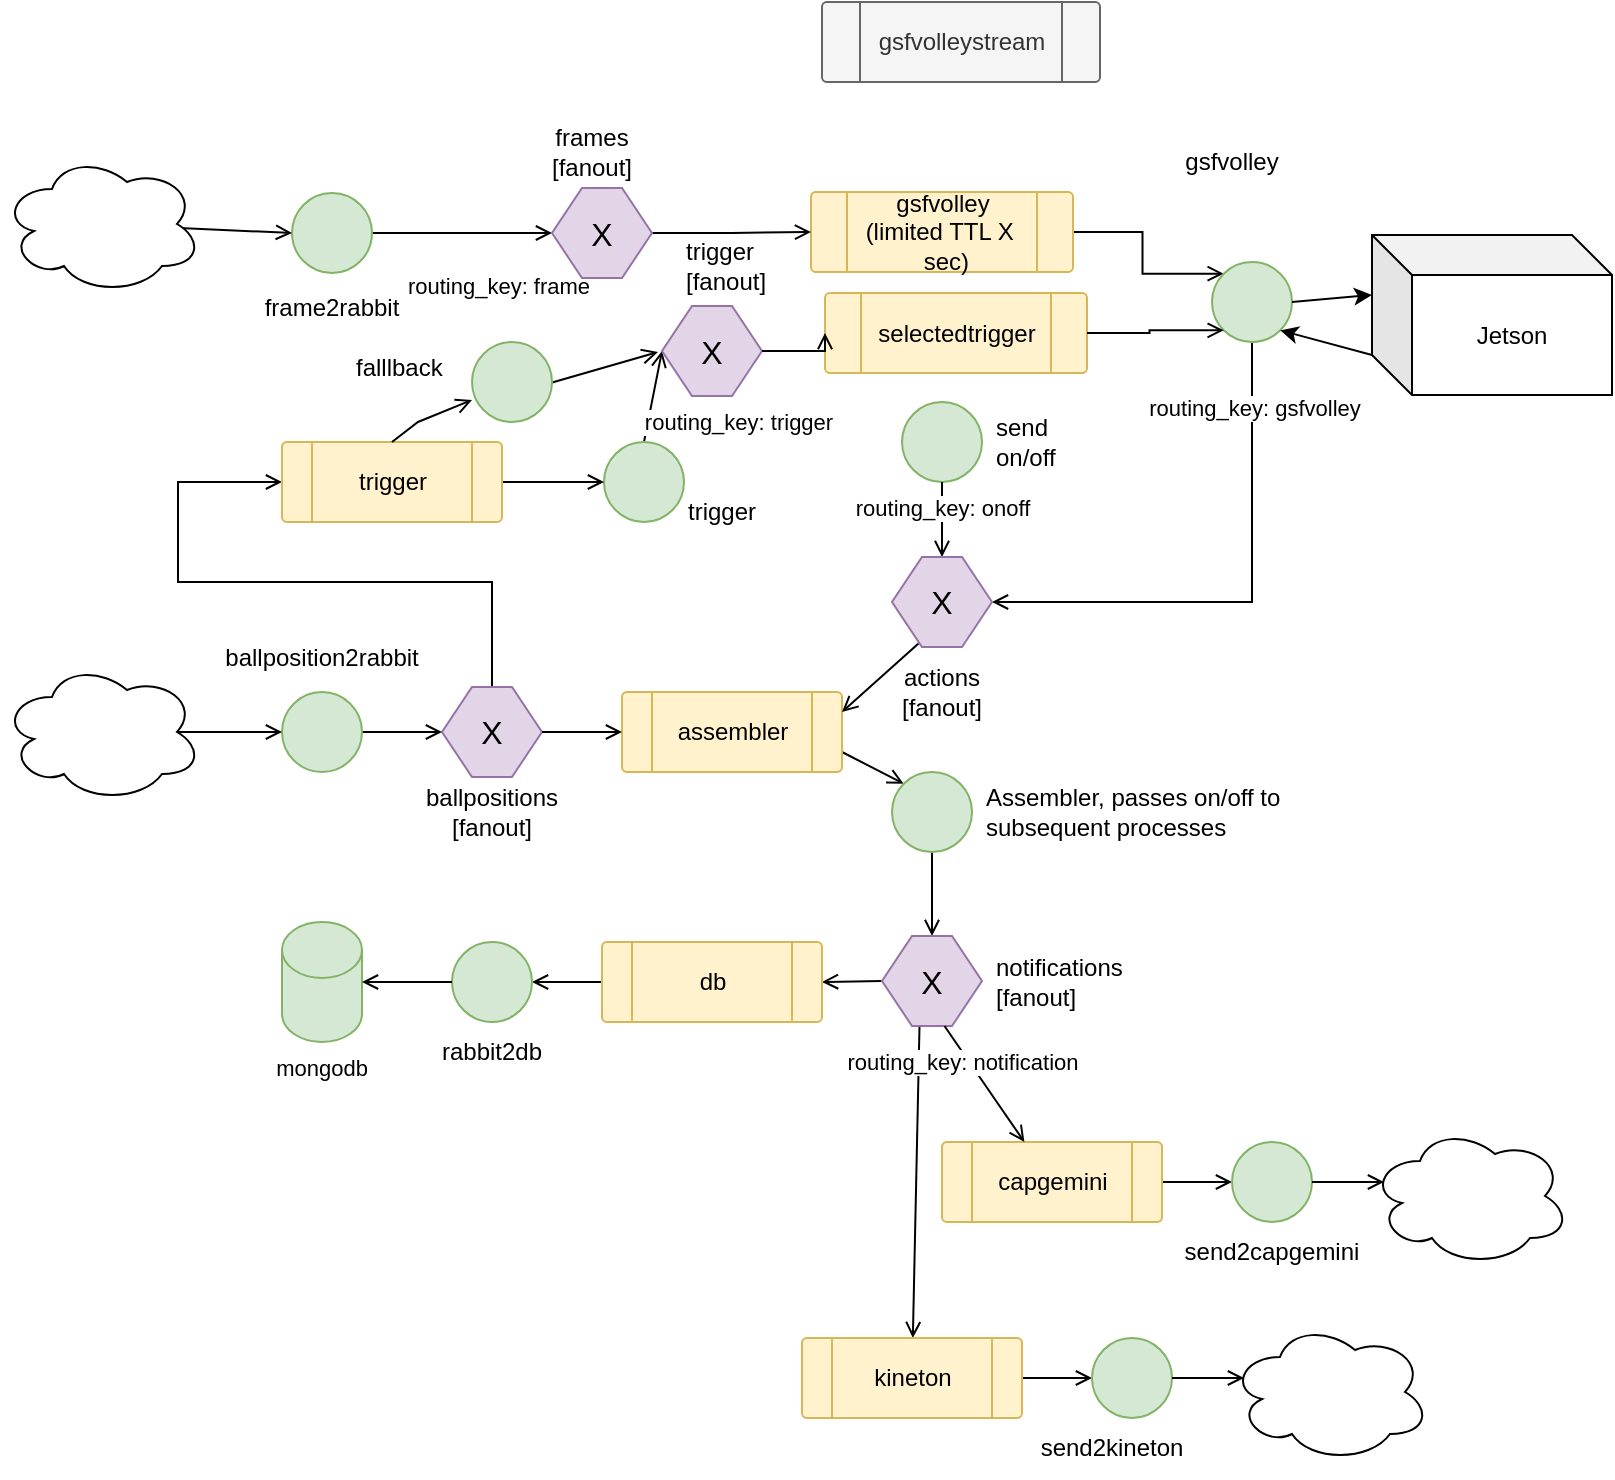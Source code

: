 <mxfile version="24.8.9">
  <diagram name="Seite-1" id="8LwZMM8A05tOBFVIj_Fq">
    <mxGraphModel dx="1034" dy="507" grid="1" gridSize="10" guides="1" tooltips="1" connect="1" arrows="0" fold="1" page="1" pageScale="1" pageWidth="827" pageHeight="1169" math="0" shadow="0">
      <root>
        <mxCell id="0" />
        <mxCell id="1" parent="0" />
        <mxCell id="sUyowhcVk9vpWE5tCc3v-44" value="" style="shape=connector;rounded=0;orthogonalLoop=1;jettySize=auto;html=1;exitX=0.5;exitY=0;exitDx=0;exitDy=0;entryX=0;entryY=0.5;entryDx=0;entryDy=0;strokeColor=default;align=center;verticalAlign=middle;fontFamily=Helvetica;fontSize=11;fontColor=default;labelBackgroundColor=default;endArrow=open;endFill=0;textDirection=ltr;" parent="1" source="sUyowhcVk9vpWE5tCc3v-3" target="sUyowhcVk9vpWE5tCc3v-43" edge="1">
          <mxGeometry x="0.449" y="-4" relative="1" as="geometry">
            <mxPoint as="offset" />
            <Array as="points">
              <mxPoint x="267" y="330" />
              <mxPoint x="110" y="330" />
              <mxPoint x="110" y="280" />
            </Array>
          </mxGeometry>
        </mxCell>
        <mxCell id="sUyowhcVk9vpWE5tCc3v-3" value="X" style="shape=hexagon;perimeter=hexagonPerimeter2;whiteSpace=wrap;html=1;fixedSize=1;fillColor=#e1d5e7;strokeColor=#9673a6;fontSize=16;size=15;" parent="1" vertex="1">
          <mxGeometry x="242" y="382.5" width="50" height="45" as="geometry" />
        </mxCell>
        <mxCell id="sUyowhcVk9vpWE5tCc3v-32" style="edgeStyle=orthogonalEdgeStyle;shape=connector;rounded=0;orthogonalLoop=1;jettySize=auto;html=1;exitX=1;exitY=0.5;exitDx=0;exitDy=0;entryX=0;entryY=0;entryDx=0;entryDy=0;strokeColor=default;align=center;verticalAlign=middle;fontFamily=Helvetica;fontSize=11;fontColor=default;labelBackgroundColor=default;endArrow=open;endFill=0;" parent="1" source="sUyowhcVk9vpWE5tCc3v-19" target="sUyowhcVk9vpWE5tCc3v-22" edge="1">
          <mxGeometry relative="1" as="geometry" />
        </mxCell>
        <mxCell id="sUyowhcVk9vpWE5tCc3v-19" value="gsfvolley&lt;div&gt;(limited TTL X&amp;nbsp; &amp;nbsp;sec)&lt;/div&gt;" style="verticalLabelPosition=middle;verticalAlign=middle;html=1;shape=process;whiteSpace=wrap;rounded=1;size=0.14;arcSize=6;fillColor=#fff2cc;strokeColor=#d6b656;labelPosition=center;align=center;" parent="1" vertex="1">
          <mxGeometry x="426.5" y="135" width="131" height="40" as="geometry" />
        </mxCell>
        <mxCell id="sUyowhcVk9vpWE5tCc3v-59" value="routing_key: gsfvolley" style="edgeStyle=orthogonalEdgeStyle;shape=connector;rounded=0;orthogonalLoop=1;jettySize=auto;html=1;exitX=0.5;exitY=1;exitDx=0;exitDy=0;strokeColor=default;align=center;verticalAlign=middle;fontFamily=Helvetica;fontSize=11;fontColor=default;labelBackgroundColor=default;endArrow=open;endFill=0;entryX=1;entryY=0.5;entryDx=0;entryDy=0;" parent="1" source="sUyowhcVk9vpWE5tCc3v-22" target="xy46d_F3xnJxT-3l7d2F-9" edge="1">
          <mxGeometry x="-0.748" y="1" relative="1" as="geometry">
            <mxPoint x="562" y="400" as="targetPoint" />
            <mxPoint as="offset" />
          </mxGeometry>
        </mxCell>
        <mxCell id="sUyowhcVk9vpWE5tCc3v-22" value="" style="ellipse;whiteSpace=wrap;html=1;aspect=fixed;fillColor=#d5e8d4;strokeColor=#82b366;labelPosition=center;verticalLabelPosition=middle;align=center;verticalAlign=middle;container=0;labelBackgroundColor=none;" parent="1" vertex="1">
          <mxGeometry x="627" y="170" width="40" height="40" as="geometry" />
        </mxCell>
        <mxCell id="sUyowhcVk9vpWE5tCc3v-31" value="routing_key: frame" style="shape=connector;rounded=0;orthogonalLoop=1;jettySize=auto;html=1;exitX=1;exitY=0.5;exitDx=0;exitDy=0;strokeColor=default;align=center;verticalAlign=top;fontFamily=Helvetica;fontSize=11;fontColor=default;labelBackgroundColor=default;endArrow=open;endFill=0;labelPosition=center;verticalLabelPosition=bottom;entryX=0;entryY=0.5;entryDx=0;entryDy=0;" parent="1" source="sUyowhcVk9vpWE5tCc3v-12" target="xy46d_F3xnJxT-3l7d2F-5" edge="1">
          <mxGeometry x="0.4" y="-12" relative="1" as="geometry">
            <mxPoint x="297" y="157.5" as="targetPoint" />
            <mxPoint y="1" as="offset" />
          </mxGeometry>
        </mxCell>
        <mxCell id="sUyowhcVk9vpWE5tCc3v-12" value="" style="ellipse;whiteSpace=wrap;html=1;aspect=fixed;fillColor=#d5e8d4;strokeColor=#82b366;labelPosition=center;verticalLabelPosition=middle;align=center;verticalAlign=middle;labelBackgroundColor=none;" parent="1" vertex="1">
          <mxGeometry x="167" y="135.5" width="40" height="40" as="geometry" />
        </mxCell>
        <mxCell id="sUyowhcVk9vpWE5tCc3v-35" style="edgeStyle=orthogonalEdgeStyle;shape=connector;rounded=0;orthogonalLoop=1;jettySize=auto;html=1;exitX=1;exitY=0.5;exitDx=0;exitDy=0;entryX=0;entryY=0.5;entryDx=0;entryDy=0;strokeColor=default;align=center;verticalAlign=middle;fontFamily=Helvetica;fontSize=11;fontColor=default;labelBackgroundColor=default;endArrow=open;endFill=0;" parent="1" source="sUyowhcVk9vpWE5tCc3v-16" target="sUyowhcVk9vpWE5tCc3v-3" edge="1">
          <mxGeometry relative="1" as="geometry" />
        </mxCell>
        <mxCell id="sUyowhcVk9vpWE5tCc3v-16" value="" style="ellipse;whiteSpace=wrap;html=1;aspect=fixed;fillColor=#d5e8d4;strokeColor=#82b366;labelPosition=center;verticalLabelPosition=middle;align=center;verticalAlign=middle;" parent="1" vertex="1">
          <mxGeometry x="162" y="385" width="40" height="40" as="geometry" />
        </mxCell>
        <mxCell id="sUyowhcVk9vpWE5tCc3v-26" value="frame2rabbit" style="text;html=1;align=center;verticalAlign=middle;whiteSpace=wrap;rounded=0;" parent="1" vertex="1">
          <mxGeometry x="157" y="177.5" width="60" height="30" as="geometry" />
        </mxCell>
        <mxCell id="sUyowhcVk9vpWE5tCc3v-27" value="ballposition2rabbit" style="text;html=1;align=center;verticalAlign=middle;whiteSpace=wrap;rounded=0;" parent="1" vertex="1">
          <mxGeometry x="152" y="352.5" width="60" height="30" as="geometry" />
        </mxCell>
        <mxCell id="sUyowhcVk9vpWE5tCc3v-28" value="gsfvolley" style="text;html=1;align=center;verticalAlign=middle;whiteSpace=wrap;rounded=0;" parent="1" vertex="1">
          <mxGeometry x="587" y="105" width="100" height="30" as="geometry" />
        </mxCell>
        <mxCell id="sUyowhcVk9vpWE5tCc3v-30" style="rounded=0;orthogonalLoop=1;jettySize=auto;html=1;exitX=0.806;exitY=0.523;exitDx=0;exitDy=0;exitPerimeter=0;entryX=0;entryY=0.5;entryDx=0;entryDy=0;endArrow=open;endFill=0;" parent="1" source="sUyowhcVk9vpWE5tCc3v-29" target="sUyowhcVk9vpWE5tCc3v-12" edge="1">
          <mxGeometry relative="1" as="geometry">
            <mxPoint x="114.5" y="157.5" as="sourcePoint" />
          </mxGeometry>
        </mxCell>
        <mxCell id="sUyowhcVk9vpWE5tCc3v-29" value="" style="ellipse;shape=cloud;whiteSpace=wrap;html=1;" parent="1" vertex="1">
          <mxGeometry x="22" y="116" width="100" height="70" as="geometry" />
        </mxCell>
        <mxCell id="sUyowhcVk9vpWE5tCc3v-34" style="edgeStyle=orthogonalEdgeStyle;shape=connector;rounded=0;orthogonalLoop=1;jettySize=auto;html=1;exitX=0.875;exitY=0.5;exitDx=0;exitDy=0;exitPerimeter=0;strokeColor=default;align=center;verticalAlign=middle;fontFamily=Helvetica;fontSize=11;fontColor=default;labelBackgroundColor=default;endArrow=open;endFill=0;" parent="1" source="sUyowhcVk9vpWE5tCc3v-33" target="sUyowhcVk9vpWE5tCc3v-16" edge="1">
          <mxGeometry relative="1" as="geometry" />
        </mxCell>
        <mxCell id="sUyowhcVk9vpWE5tCc3v-33" value="" style="ellipse;shape=cloud;whiteSpace=wrap;html=1;" parent="1" vertex="1">
          <mxGeometry x="22" y="370" width="100" height="70" as="geometry" />
        </mxCell>
        <mxCell id="sUyowhcVk9vpWE5tCc3v-40" style="shape=connector;rounded=0;orthogonalLoop=1;jettySize=auto;html=1;exitX=1;exitY=0.75;exitDx=0;exitDy=0;entryX=0;entryY=0;entryDx=0;entryDy=0;strokeColor=default;align=center;verticalAlign=middle;fontFamily=Helvetica;fontSize=11;fontColor=default;labelBackgroundColor=default;endArrow=open;endFill=0;" parent="1" source="sUyowhcVk9vpWE5tCc3v-36" target="sUyowhcVk9vpWE5tCc3v-37" edge="1">
          <mxGeometry relative="1" as="geometry">
            <mxPoint x="417" y="405" as="sourcePoint" />
          </mxGeometry>
        </mxCell>
        <mxCell id="sUyowhcVk9vpWE5tCc3v-36" value="assembler" style="verticalLabelPosition=middle;verticalAlign=middle;html=1;shape=process;whiteSpace=wrap;rounded=1;size=0.14;arcSize=6;fillColor=#fff2cc;strokeColor=#d6b656;labelPosition=center;align=center;" parent="1" vertex="1">
          <mxGeometry x="332" y="385" width="110" height="40" as="geometry" />
        </mxCell>
        <mxCell id="sUyowhcVk9vpWE5tCc3v-63" style="edgeStyle=none;shape=connector;rounded=0;orthogonalLoop=1;jettySize=auto;html=1;exitX=0.5;exitY=1;exitDx=0;exitDy=0;entryX=0.5;entryY=0;entryDx=0;entryDy=0;strokeColor=default;align=center;verticalAlign=middle;fontFamily=Helvetica;fontSize=11;fontColor=default;labelBackgroundColor=default;endArrow=open;endFill=0;" parent="1" source="sUyowhcVk9vpWE5tCc3v-37" target="sUyowhcVk9vpWE5tCc3v-61" edge="1">
          <mxGeometry relative="1" as="geometry" />
        </mxCell>
        <mxCell id="sUyowhcVk9vpWE5tCc3v-37" value="" style="ellipse;whiteSpace=wrap;html=1;aspect=fixed;fillColor=#d5e8d4;strokeColor=#82b366;labelPosition=center;verticalLabelPosition=middle;align=center;verticalAlign=middle;container=0;labelBackgroundColor=none;" parent="1" vertex="1">
          <mxGeometry x="467" y="425" width="40" height="40" as="geometry" />
        </mxCell>
        <mxCell id="sUyowhcVk9vpWE5tCc3v-38" value="Assembler, passes on/off to subsequent processes" style="text;html=1;align=left;verticalAlign=middle;whiteSpace=wrap;rounded=0;" parent="1" vertex="1">
          <mxGeometry x="512" y="430" width="170" height="30" as="geometry" />
        </mxCell>
        <mxCell id="sUyowhcVk9vpWE5tCc3v-57" value="routing_key: trigger" style="edgeStyle=none;shape=connector;rounded=0;orthogonalLoop=1;jettySize=auto;html=1;exitX=0.5;exitY=0;exitDx=0;exitDy=0;entryX=0;entryY=0.5;entryDx=0;entryDy=0;strokeColor=default;align=center;verticalAlign=middle;fontFamily=Helvetica;fontSize=11;fontColor=default;labelBackgroundColor=default;endArrow=open;endFill=0;" parent="1" source="sUyowhcVk9vpWE5tCc3v-41" target="dDc5S9KhgoOc7MNp0Uov-1" edge="1">
          <mxGeometry x="-0.184" y="-44" relative="1" as="geometry">
            <mxPoint as="offset" />
          </mxGeometry>
        </mxCell>
        <mxCell id="sUyowhcVk9vpWE5tCc3v-41" value="" style="ellipse;whiteSpace=wrap;html=1;aspect=fixed;fillColor=#d5e8d4;strokeColor=#82b366;labelPosition=center;verticalLabelPosition=middle;align=center;verticalAlign=middle;container=0;labelBackgroundColor=none;" parent="1" vertex="1">
          <mxGeometry x="323" y="260" width="40" height="40" as="geometry" />
        </mxCell>
        <mxCell id="sUyowhcVk9vpWE5tCc3v-46" style="edgeStyle=none;shape=connector;rounded=0;orthogonalLoop=1;jettySize=auto;html=1;exitX=1;exitY=0.5;exitDx=0;exitDy=0;strokeColor=default;align=center;verticalAlign=middle;fontFamily=Helvetica;fontSize=11;fontColor=default;labelBackgroundColor=default;endArrow=open;endFill=0;entryX=0;entryY=0.5;entryDx=0;entryDy=0;" parent="1" source="sUyowhcVk9vpWE5tCc3v-43" target="sUyowhcVk9vpWE5tCc3v-41" edge="1">
          <mxGeometry relative="1" as="geometry">
            <mxPoint x="416" y="310" as="sourcePoint" />
            <mxPoint x="310" y="300" as="targetPoint" />
          </mxGeometry>
        </mxCell>
        <mxCell id="sUyowhcVk9vpWE5tCc3v-43" value="trigger" style="verticalLabelPosition=middle;verticalAlign=middle;html=1;shape=process;whiteSpace=wrap;rounded=1;size=0.14;arcSize=6;fillColor=#fff2cc;strokeColor=#d6b656;labelPosition=center;align=center;rotation=0;" parent="1" vertex="1">
          <mxGeometry x="162" y="260" width="110" height="40" as="geometry" />
        </mxCell>
        <mxCell id="sUyowhcVk9vpWE5tCc3v-54" value="ballpositions [fanout]" style="text;html=1;align=center;verticalAlign=middle;whiteSpace=wrap;rounded=0;" parent="1" vertex="1">
          <mxGeometry x="237" y="430" width="60" height="30" as="geometry" />
        </mxCell>
        <mxCell id="sUyowhcVk9vpWE5tCc3v-66" style="edgeStyle=none;shape=connector;rounded=0;orthogonalLoop=1;jettySize=auto;html=1;exitX=0;exitY=0.5;exitDx=0;exitDy=0;entryX=1;entryY=0.5;entryDx=0;entryDy=0;strokeColor=default;align=center;verticalAlign=middle;fontFamily=Helvetica;fontSize=11;fontColor=default;labelBackgroundColor=default;endArrow=open;endFill=0;" parent="1" source="sUyowhcVk9vpWE5tCc3v-61" target="sUyowhcVk9vpWE5tCc3v-64" edge="1">
          <mxGeometry relative="1" as="geometry" />
        </mxCell>
        <mxCell id="sUyowhcVk9vpWE5tCc3v-86" value="" style="edgeStyle=none;shape=connector;rounded=0;orthogonalLoop=1;jettySize=auto;html=1;exitX=0.375;exitY=1;exitDx=0;exitDy=0;strokeColor=default;align=center;verticalAlign=middle;fontFamily=Helvetica;fontSize=11;fontColor=default;labelBackgroundColor=default;endArrow=open;endFill=0;" parent="1" source="sUyowhcVk9vpWE5tCc3v-61" target="sUyowhcVk9vpWE5tCc3v-80" edge="1">
          <mxGeometry x="-0.0" relative="1" as="geometry">
            <mxPoint as="offset" />
          </mxGeometry>
        </mxCell>
        <mxCell id="sUyowhcVk9vpWE5tCc3v-61" value="X" style="shape=hexagon;perimeter=hexagonPerimeter2;whiteSpace=wrap;html=1;fixedSize=1;fillColor=#e1d5e7;strokeColor=#9673a6;fontSize=16;size=15;" parent="1" vertex="1">
          <mxGeometry x="462" y="507" width="50" height="45" as="geometry" />
        </mxCell>
        <mxCell id="sUyowhcVk9vpWE5tCc3v-62" value="notifications [fanout]" style="text;html=1;align=left;verticalAlign=middle;whiteSpace=wrap;rounded=0;" parent="1" vertex="1">
          <mxGeometry x="517" y="514.5" width="60" height="30" as="geometry" />
        </mxCell>
        <mxCell id="sUyowhcVk9vpWE5tCc3v-69" style="edgeStyle=none;shape=connector;rounded=0;orthogonalLoop=1;jettySize=auto;html=1;exitX=0;exitY=0.5;exitDx=0;exitDy=0;entryX=1;entryY=0.5;entryDx=0;entryDy=0;strokeColor=default;align=center;verticalAlign=middle;fontFamily=Helvetica;fontSize=11;fontColor=default;labelBackgroundColor=default;endArrow=open;endFill=0;" parent="1" source="sUyowhcVk9vpWE5tCc3v-64" target="sUyowhcVk9vpWE5tCc3v-67" edge="1">
          <mxGeometry relative="1" as="geometry" />
        </mxCell>
        <mxCell id="sUyowhcVk9vpWE5tCc3v-64" value="db" style="verticalLabelPosition=middle;verticalAlign=middle;html=1;shape=process;whiteSpace=wrap;rounded=1;size=0.14;arcSize=6;fillColor=#fff2cc;strokeColor=#d6b656;labelPosition=center;align=center;" parent="1" vertex="1">
          <mxGeometry x="322" y="510" width="110" height="40" as="geometry" />
        </mxCell>
        <mxCell id="sUyowhcVk9vpWE5tCc3v-65" value="mongodb" style="shape=cylinder3;whiteSpace=wrap;html=1;boundedLbl=1;backgroundOutline=1;size=14;fontFamily=Helvetica;fontSize=11;labelBackgroundColor=default;fillColor=#d5e8d4;strokeColor=#82b366;labelPosition=center;verticalLabelPosition=bottom;align=center;verticalAlign=top;" parent="1" vertex="1">
          <mxGeometry x="162" y="500" width="40" height="60" as="geometry" />
        </mxCell>
        <mxCell id="sUyowhcVk9vpWE5tCc3v-67" value="" style="ellipse;whiteSpace=wrap;html=1;aspect=fixed;fillColor=#d5e8d4;strokeColor=#82b366;labelPosition=center;verticalLabelPosition=middle;align=center;verticalAlign=middle;" parent="1" vertex="1">
          <mxGeometry x="247" y="510" width="40" height="40" as="geometry" />
        </mxCell>
        <mxCell id="sUyowhcVk9vpWE5tCc3v-70" style="edgeStyle=none;shape=connector;rounded=0;orthogonalLoop=1;jettySize=auto;html=1;exitX=0;exitY=0.5;exitDx=0;exitDy=0;entryX=1;entryY=0.5;entryDx=0;entryDy=0;entryPerimeter=0;strokeColor=default;align=center;verticalAlign=middle;fontFamily=Helvetica;fontSize=11;fontColor=default;labelBackgroundColor=default;endArrow=open;endFill=0;" parent="1" source="sUyowhcVk9vpWE5tCc3v-67" target="sUyowhcVk9vpWE5tCc3v-65" edge="1">
          <mxGeometry relative="1" as="geometry" />
        </mxCell>
        <mxCell id="sUyowhcVk9vpWE5tCc3v-71" value="rabbit2db" style="text;html=1;align=center;verticalAlign=middle;whiteSpace=wrap;rounded=0;" parent="1" vertex="1">
          <mxGeometry x="237" y="550" width="60" height="30" as="geometry" />
        </mxCell>
        <mxCell id="sUyowhcVk9vpWE5tCc3v-76" style="edgeStyle=none;shape=connector;rounded=0;orthogonalLoop=1;jettySize=auto;html=1;exitX=1;exitY=0.5;exitDx=0;exitDy=0;entryX=0;entryY=0.5;entryDx=0;entryDy=0;strokeColor=default;align=center;verticalAlign=middle;fontFamily=Helvetica;fontSize=11;fontColor=default;labelBackgroundColor=default;endArrow=open;endFill=0;" parent="1" source="sUyowhcVk9vpWE5tCc3v-72" target="sUyowhcVk9vpWE5tCc3v-74" edge="1">
          <mxGeometry relative="1" as="geometry" />
        </mxCell>
        <mxCell id="sUyowhcVk9vpWE5tCc3v-72" value="capgemini" style="verticalLabelPosition=middle;verticalAlign=middle;html=1;shape=process;whiteSpace=wrap;rounded=1;size=0.14;arcSize=6;fillColor=#fff2cc;strokeColor=#d6b656;labelPosition=center;align=center;" parent="1" vertex="1">
          <mxGeometry x="492" y="610" width="110" height="40" as="geometry" />
        </mxCell>
        <mxCell id="sUyowhcVk9vpWE5tCc3v-74" value="" style="ellipse;whiteSpace=wrap;html=1;aspect=fixed;fillColor=#d5e8d4;strokeColor=#82b366;labelPosition=center;verticalLabelPosition=middle;align=center;verticalAlign=middle;" parent="1" vertex="1">
          <mxGeometry x="637" y="610" width="40" height="40" as="geometry" />
        </mxCell>
        <mxCell id="sUyowhcVk9vpWE5tCc3v-75" value="send2capgemini" style="text;html=1;align=center;verticalAlign=middle;whiteSpace=wrap;rounded=0;" parent="1" vertex="1">
          <mxGeometry x="627" y="650" width="60" height="30" as="geometry" />
        </mxCell>
        <mxCell id="sUyowhcVk9vpWE5tCc3v-77" value="" style="ellipse;shape=cloud;whiteSpace=wrap;html=1;" parent="1" vertex="1">
          <mxGeometry x="706" y="602" width="100" height="70" as="geometry" />
        </mxCell>
        <mxCell id="sUyowhcVk9vpWE5tCc3v-78" style="edgeStyle=none;shape=connector;rounded=0;orthogonalLoop=1;jettySize=auto;html=1;exitX=1;exitY=0.5;exitDx=0;exitDy=0;entryX=0.07;entryY=0.4;entryDx=0;entryDy=0;entryPerimeter=0;strokeColor=default;align=center;verticalAlign=middle;fontFamily=Helvetica;fontSize=11;fontColor=default;labelBackgroundColor=default;endArrow=open;endFill=0;" parent="1" source="sUyowhcVk9vpWE5tCc3v-74" target="sUyowhcVk9vpWE5tCc3v-77" edge="1">
          <mxGeometry relative="1" as="geometry" />
        </mxCell>
        <mxCell id="sUyowhcVk9vpWE5tCc3v-79" style="edgeStyle=none;shape=connector;rounded=0;orthogonalLoop=1;jettySize=auto;html=1;exitX=1;exitY=0.5;exitDx=0;exitDy=0;entryX=0;entryY=0.5;entryDx=0;entryDy=0;strokeColor=default;align=center;verticalAlign=middle;fontFamily=Helvetica;fontSize=11;fontColor=default;labelBackgroundColor=default;endArrow=open;endFill=0;" parent="1" source="sUyowhcVk9vpWE5tCc3v-80" target="sUyowhcVk9vpWE5tCc3v-81" edge="1">
          <mxGeometry relative="1" as="geometry" />
        </mxCell>
        <mxCell id="sUyowhcVk9vpWE5tCc3v-80" value="kineton" style="verticalLabelPosition=middle;verticalAlign=middle;html=1;shape=process;whiteSpace=wrap;rounded=1;size=0.14;arcSize=6;fillColor=#fff2cc;strokeColor=#d6b656;labelPosition=center;align=center;" parent="1" vertex="1">
          <mxGeometry x="422" y="708" width="110" height="40" as="geometry" />
        </mxCell>
        <mxCell id="sUyowhcVk9vpWE5tCc3v-81" value="" style="ellipse;whiteSpace=wrap;html=1;aspect=fixed;fillColor=#d5e8d4;strokeColor=#82b366;labelPosition=center;verticalLabelPosition=middle;align=center;verticalAlign=middle;" parent="1" vertex="1">
          <mxGeometry x="567" y="708" width="40" height="40" as="geometry" />
        </mxCell>
        <mxCell id="sUyowhcVk9vpWE5tCc3v-82" value="send2kineton" style="text;html=1;align=center;verticalAlign=middle;whiteSpace=wrap;rounded=0;" parent="1" vertex="1">
          <mxGeometry x="547" y="748" width="60" height="30" as="geometry" />
        </mxCell>
        <mxCell id="sUyowhcVk9vpWE5tCc3v-83" value="" style="ellipse;shape=cloud;whiteSpace=wrap;html=1;" parent="1" vertex="1">
          <mxGeometry x="636" y="700" width="100" height="70" as="geometry" />
        </mxCell>
        <mxCell id="sUyowhcVk9vpWE5tCc3v-84" style="edgeStyle=none;shape=connector;rounded=0;orthogonalLoop=1;jettySize=auto;html=1;exitX=1;exitY=0.5;exitDx=0;exitDy=0;entryX=0.07;entryY=0.4;entryDx=0;entryDy=0;entryPerimeter=0;strokeColor=default;align=center;verticalAlign=middle;fontFamily=Helvetica;fontSize=11;fontColor=default;labelBackgroundColor=default;endArrow=open;endFill=0;" parent="1" source="sUyowhcVk9vpWE5tCc3v-81" target="sUyowhcVk9vpWE5tCc3v-83" edge="1">
          <mxGeometry relative="1" as="geometry" />
        </mxCell>
        <mxCell id="sUyowhcVk9vpWE5tCc3v-87" value="" style="ellipse;whiteSpace=wrap;html=1;aspect=fixed;fillColor=#d5e8d4;strokeColor=#82b366;labelPosition=center;verticalLabelPosition=middle;align=center;verticalAlign=middle;" parent="1" vertex="1">
          <mxGeometry x="472" y="240" width="40" height="40" as="geometry" />
        </mxCell>
        <mxCell id="sUyowhcVk9vpWE5tCc3v-88" value="send on/off" style="text;html=1;align=left;verticalAlign=middle;whiteSpace=wrap;rounded=0;" parent="1" vertex="1">
          <mxGeometry x="517" y="245" width="40" height="30" as="geometry" />
        </mxCell>
        <mxCell id="sUyowhcVk9vpWE5tCc3v-85" value="routing_key: notification" style="edgeStyle=none;shape=connector;rounded=0;orthogonalLoop=1;jettySize=auto;html=1;exitX=0.625;exitY=1;exitDx=0;exitDy=0;strokeColor=default;align=center;verticalAlign=middle;fontFamily=Helvetica;fontSize=11;fontColor=default;labelBackgroundColor=default;endArrow=open;endFill=0;" parent="1" source="sUyowhcVk9vpWE5tCc3v-61" target="sUyowhcVk9vpWE5tCc3v-72" edge="1">
          <mxGeometry x="-0.438" y="-3" relative="1" as="geometry">
            <mxPoint as="offset" />
          </mxGeometry>
        </mxCell>
        <mxCell id="sUyowhcVk9vpWE5tCc3v-39" value="" style="edgeStyle=orthogonalEdgeStyle;shape=connector;rounded=0;orthogonalLoop=1;jettySize=auto;html=1;exitX=1;exitY=0.5;exitDx=0;exitDy=0;entryX=0;entryY=0.5;entryDx=0;entryDy=0;strokeColor=default;align=center;verticalAlign=middle;fontFamily=Helvetica;fontSize=11;fontColor=default;labelBackgroundColor=default;endArrow=open;endFill=0;textDirection=vertical-rl;" parent="1" source="sUyowhcVk9vpWE5tCc3v-3" target="sUyowhcVk9vpWE5tCc3v-36" edge="1">
          <mxGeometry y="25" relative="1" as="geometry">
            <mxPoint as="offset" />
          </mxGeometry>
        </mxCell>
        <mxCell id="sUyowhcVk9vpWE5tCc3v-89" value="routing_key: onoff" style="edgeStyle=none;shape=connector;rounded=0;orthogonalLoop=1;jettySize=auto;html=1;strokeColor=default;align=center;verticalAlign=top;fontFamily=Helvetica;fontSize=11;fontColor=default;labelBackgroundColor=default;endArrow=open;endFill=0;labelPosition=center;verticalLabelPosition=bottom;entryX=0.5;entryY=0;entryDx=0;entryDy=0;exitX=0.5;exitY=1;exitDx=0;exitDy=0;" parent="1" source="sUyowhcVk9vpWE5tCc3v-87" target="xy46d_F3xnJxT-3l7d2F-9" edge="1">
          <mxGeometry x="-1" relative="1" as="geometry">
            <mxPoint x="547" y="360.0" as="targetPoint" />
            <mxPoint x="967" y="357.5" as="sourcePoint" />
            <mxPoint as="offset" />
          </mxGeometry>
        </mxCell>
        <mxCell id="xy46d_F3xnJxT-3l7d2F-8" style="edgeStyle=orthogonalEdgeStyle;shape=connector;rounded=0;orthogonalLoop=1;jettySize=auto;html=1;exitX=1;exitY=0.5;exitDx=0;exitDy=0;entryX=0;entryY=0.5;entryDx=0;entryDy=0;strokeColor=default;align=center;verticalAlign=middle;fontFamily=Helvetica;fontSize=11;fontColor=default;labelBackgroundColor=default;endArrow=open;endFill=0;" parent="1" source="xy46d_F3xnJxT-3l7d2F-5" target="sUyowhcVk9vpWE5tCc3v-19" edge="1">
          <mxGeometry relative="1" as="geometry" />
        </mxCell>
        <mxCell id="xy46d_F3xnJxT-3l7d2F-5" value="X" style="shape=hexagon;perimeter=hexagonPerimeter2;whiteSpace=wrap;html=1;fixedSize=1;fillColor=#e1d5e7;strokeColor=#9673a6;fontSize=16;size=15;" parent="1" vertex="1">
          <mxGeometry x="297" y="133" width="50" height="45" as="geometry" />
        </mxCell>
        <mxCell id="xy46d_F3xnJxT-3l7d2F-6" value="frames [fanout]" style="text;html=1;align=center;verticalAlign=middle;whiteSpace=wrap;rounded=0;" parent="1" vertex="1">
          <mxGeometry x="287" y="100" width="60" height="30" as="geometry" />
        </mxCell>
        <mxCell id="xy46d_F3xnJxT-3l7d2F-11" style="shape=connector;rounded=0;orthogonalLoop=1;jettySize=auto;html=1;exitX=0.265;exitY=0.961;exitDx=0;exitDy=0;entryX=1;entryY=0.25;entryDx=0;entryDy=0;strokeColor=default;align=center;verticalAlign=middle;fontFamily=Helvetica;fontSize=11;fontColor=default;labelBackgroundColor=default;endArrow=open;endFill=0;exitPerimeter=0;" parent="1" source="xy46d_F3xnJxT-3l7d2F-9" target="sUyowhcVk9vpWE5tCc3v-36" edge="1">
          <mxGeometry relative="1" as="geometry" />
        </mxCell>
        <mxCell id="xy46d_F3xnJxT-3l7d2F-9" value="X" style="shape=hexagon;perimeter=hexagonPerimeter2;whiteSpace=wrap;html=1;fixedSize=1;fillColor=#e1d5e7;strokeColor=#9673a6;fontSize=16;size=15;" parent="1" vertex="1">
          <mxGeometry x="467" y="317.5" width="50" height="45" as="geometry" />
        </mxCell>
        <mxCell id="xy46d_F3xnJxT-3l7d2F-10" value="actions [fanout]" style="text;html=1;align=center;verticalAlign=middle;whiteSpace=wrap;rounded=0;" parent="1" vertex="1">
          <mxGeometry x="462" y="370" width="60" height="30" as="geometry" />
        </mxCell>
        <mxCell id="iOEjRpKaZOlHmA18ErHC-1" value="gsfvolleystream" style="verticalLabelPosition=middle;verticalAlign=middle;html=1;shape=process;whiteSpace=wrap;rounded=1;size=0.14;arcSize=6;fillColor=#f5f5f5;strokeColor=#666666;labelPosition=center;align=center;fontColor=#333333;" parent="1" vertex="1">
          <mxGeometry x="432" y="40" width="139" height="40" as="geometry" />
        </mxCell>
        <mxCell id="dDc5S9KhgoOc7MNp0Uov-1" value="X" style="shape=hexagon;perimeter=hexagonPerimeter2;whiteSpace=wrap;html=1;fixedSize=1;fillColor=#e1d5e7;strokeColor=#9673a6;fontSize=16;size=15;" parent="1" vertex="1">
          <mxGeometry x="352" y="192" width="50" height="45" as="geometry" />
        </mxCell>
        <mxCell id="dDc5S9KhgoOc7MNp0Uov-3" value="selectedtrigger" style="verticalLabelPosition=middle;verticalAlign=middle;html=1;shape=process;whiteSpace=wrap;rounded=1;size=0.14;arcSize=6;fillColor=#fff2cc;strokeColor=#d6b656;labelPosition=center;align=center;" parent="1" vertex="1">
          <mxGeometry x="433.5" y="185.5" width="131" height="40" as="geometry" />
        </mxCell>
        <mxCell id="dDc5S9KhgoOc7MNp0Uov-4" style="edgeStyle=orthogonalEdgeStyle;shape=connector;rounded=0;orthogonalLoop=1;jettySize=auto;html=1;exitX=1;exitY=0.5;exitDx=0;exitDy=0;entryX=0;entryY=1;entryDx=0;entryDy=0;strokeColor=default;align=center;verticalAlign=middle;fontFamily=Helvetica;fontSize=11;fontColor=default;labelBackgroundColor=default;endArrow=open;endFill=0;" parent="1" source="dDc5S9KhgoOc7MNp0Uov-3" target="sUyowhcVk9vpWE5tCc3v-22" edge="1">
          <mxGeometry relative="1" as="geometry">
            <mxPoint x="567" y="165" as="sourcePoint" />
            <mxPoint x="637" y="200" as="targetPoint" />
          </mxGeometry>
        </mxCell>
        <mxCell id="dDc5S9KhgoOc7MNp0Uov-5" style="edgeStyle=orthogonalEdgeStyle;shape=connector;rounded=0;orthogonalLoop=1;jettySize=auto;html=1;exitX=1;exitY=0.5;exitDx=0;exitDy=0;strokeColor=default;align=center;verticalAlign=middle;fontFamily=Helvetica;fontSize=11;fontColor=default;labelBackgroundColor=default;endArrow=open;endFill=0;entryX=0;entryY=0.5;entryDx=0;entryDy=0;" parent="1" source="dDc5S9KhgoOc7MNp0Uov-1" target="dDc5S9KhgoOc7MNp0Uov-3" edge="1">
          <mxGeometry relative="1" as="geometry">
            <mxPoint x="357" y="168" as="sourcePoint" />
            <mxPoint x="420" y="230" as="targetPoint" />
          </mxGeometry>
        </mxCell>
        <mxCell id="dDc5S9KhgoOc7MNp0Uov-6" value="trigger&lt;div&gt;[fanout]&lt;/div&gt;" style="text;html=1;align=left;verticalAlign=middle;whiteSpace=wrap;rounded=0;" parent="1" vertex="1">
          <mxGeometry x="362" y="156.5" width="60" height="30" as="geometry" />
        </mxCell>
        <mxCell id="y-b1S6WOSmWoy9abk-v6-1" value="" style="endArrow=classic;html=1;rounded=0;entryX=0;entryY=0;entryDx=0;entryDy=30;entryPerimeter=0;exitX=1;exitY=0.5;exitDx=0;exitDy=0;" parent="1" source="sUyowhcVk9vpWE5tCc3v-22" target="y-b1S6WOSmWoy9abk-v6-2" edge="1">
          <mxGeometry width="50" height="50" relative="1" as="geometry">
            <mxPoint x="770" y="410" as="sourcePoint" />
            <mxPoint x="820" y="360" as="targetPoint" />
          </mxGeometry>
        </mxCell>
        <mxCell id="y-b1S6WOSmWoy9abk-v6-2" value="Jetson" style="shape=cube;whiteSpace=wrap;html=1;boundedLbl=1;backgroundOutline=1;darkOpacity=0.05;darkOpacity2=0.1;" parent="1" vertex="1">
          <mxGeometry x="707" y="156.5" width="120" height="80" as="geometry" />
        </mxCell>
        <mxCell id="y-b1S6WOSmWoy9abk-v6-3" value="" style="endArrow=classic;html=1;rounded=0;entryX=1;entryY=1;entryDx=0;entryDy=0;exitX=0;exitY=0;exitDx=0;exitDy=60;exitPerimeter=0;" parent="1" source="y-b1S6WOSmWoy9abk-v6-2" target="sUyowhcVk9vpWE5tCc3v-22" edge="1">
          <mxGeometry width="50" height="50" relative="1" as="geometry">
            <mxPoint x="677" y="200" as="sourcePoint" />
            <mxPoint x="717" y="197" as="targetPoint" />
          </mxGeometry>
        </mxCell>
        <mxCell id="Iej8SdwxG8IbJVzgsWNr-2" value="" style="edgeStyle=none;shape=connector;rounded=0;orthogonalLoop=1;jettySize=auto;html=1;strokeColor=default;align=center;verticalAlign=middle;fontFamily=Helvetica;fontSize=11;fontColor=default;labelBackgroundColor=default;endArrow=open;endFill=0;exitX=0.85;exitY=0.55;exitDx=0;exitDy=0;exitPerimeter=0;" edge="1" parent="1" source="Iej8SdwxG8IbJVzgsWNr-6">
          <mxGeometry x="-0.752" y="3" relative="1" as="geometry">
            <mxPoint as="offset" />
            <mxPoint x="291" y="227" as="sourcePoint" />
            <mxPoint x="350" y="215" as="targetPoint" />
          </mxGeometry>
        </mxCell>
        <mxCell id="Iej8SdwxG8IbJVzgsWNr-3" value="falllback" style="text;html=1;align=left;verticalAlign=middle;whiteSpace=wrap;rounded=0;" vertex="1" parent="1">
          <mxGeometry x="197" y="207.5" width="40" height="30" as="geometry" />
        </mxCell>
        <mxCell id="Iej8SdwxG8IbJVzgsWNr-4" style="edgeStyle=none;shape=connector;rounded=0;orthogonalLoop=1;jettySize=auto;html=1;exitX=0.5;exitY=0;exitDx=0;exitDy=0;strokeColor=default;align=center;verticalAlign=middle;fontFamily=Helvetica;fontSize=11;fontColor=default;labelBackgroundColor=default;endArrow=open;endFill=0;entryX=0;entryY=0.85;entryDx=0;entryDy=0;entryPerimeter=0;" edge="1" parent="1" source="sUyowhcVk9vpWE5tCc3v-43">
          <mxGeometry relative="1" as="geometry">
            <mxPoint x="282" y="290" as="sourcePoint" />
            <mxPoint x="257" y="239" as="targetPoint" />
            <Array as="points">
              <mxPoint x="230" y="250" />
            </Array>
          </mxGeometry>
        </mxCell>
        <mxCell id="Iej8SdwxG8IbJVzgsWNr-7" value="" style="edgeStyle=none;shape=connector;rounded=0;orthogonalLoop=1;jettySize=auto;html=1;strokeColor=default;align=center;verticalAlign=middle;fontFamily=Helvetica;fontSize=11;fontColor=default;labelBackgroundColor=default;endArrow=open;endFill=0;exitX=0.85;exitY=0.55;exitDx=0;exitDy=0;exitPerimeter=0;" edge="1" parent="1" target="Iej8SdwxG8IbJVzgsWNr-6">
          <mxGeometry x="-0.752" y="3" relative="1" as="geometry">
            <mxPoint as="offset" />
            <mxPoint x="291" y="227" as="sourcePoint" />
            <mxPoint x="350" y="215" as="targetPoint" />
          </mxGeometry>
        </mxCell>
        <mxCell id="Iej8SdwxG8IbJVzgsWNr-6" value="" style="ellipse;whiteSpace=wrap;html=1;aspect=fixed;fillColor=#d5e8d4;strokeColor=#82b366;labelPosition=center;verticalLabelPosition=middle;align=center;verticalAlign=middle;container=0;labelBackgroundColor=none;" vertex="1" parent="1">
          <mxGeometry x="257" y="210" width="40" height="40" as="geometry" />
        </mxCell>
        <mxCell id="Iej8SdwxG8IbJVzgsWNr-8" value="trigger" style="text;html=1;align=left;verticalAlign=middle;whiteSpace=wrap;rounded=0;" vertex="1" parent="1">
          <mxGeometry x="363" y="280" width="40" height="30" as="geometry" />
        </mxCell>
      </root>
    </mxGraphModel>
  </diagram>
</mxfile>
